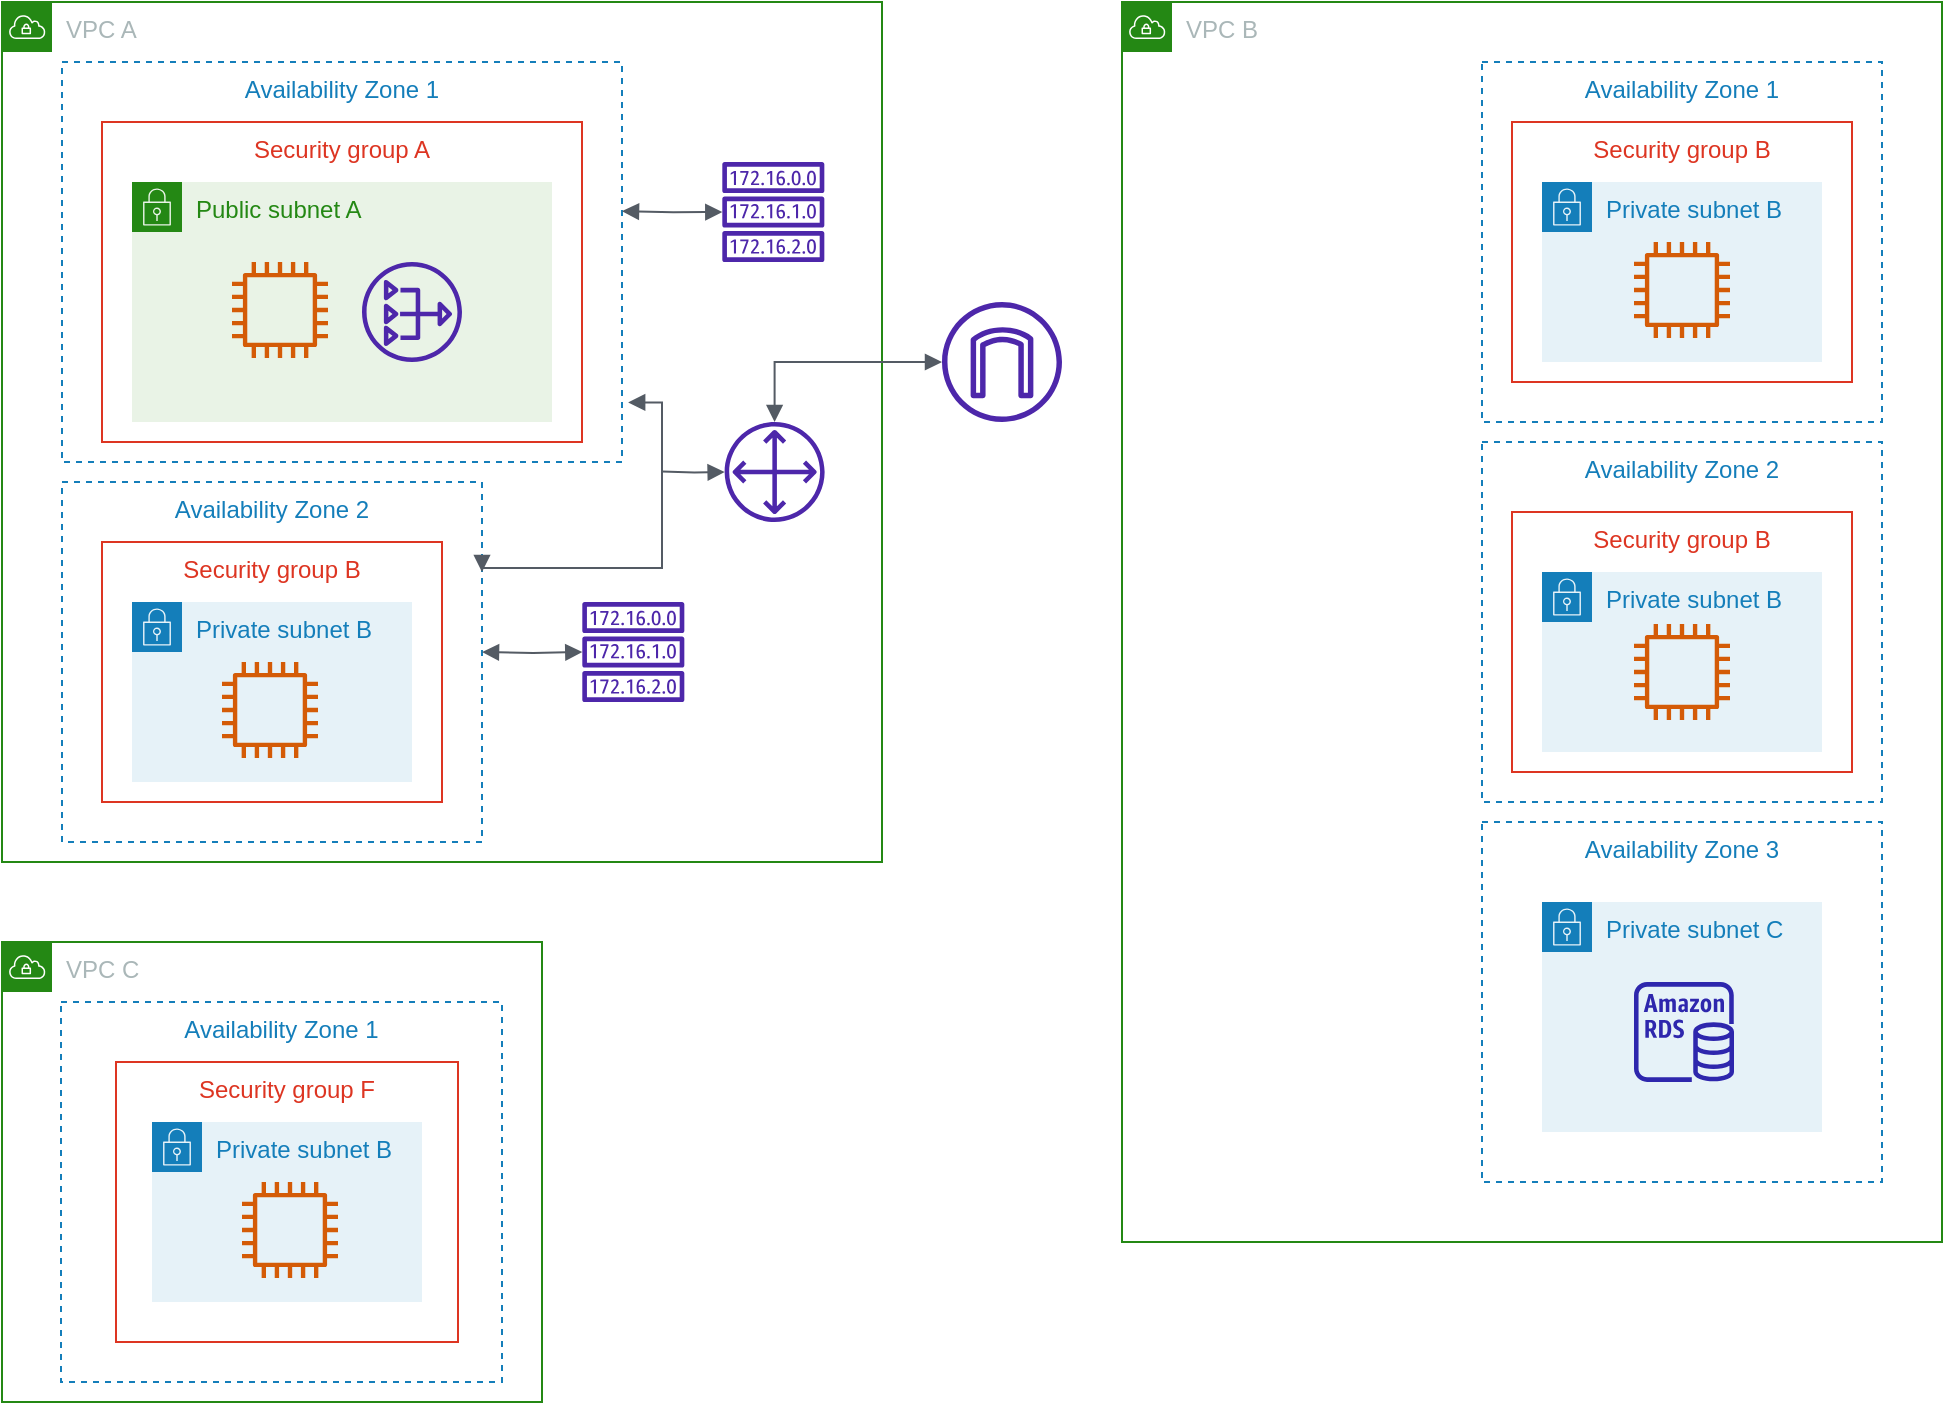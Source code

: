 <mxfile version="20.0.1" type="github">
  <diagram id="b4Cq_31_nNg7s_DnNTIQ" name="Page-1">
    <mxGraphModel dx="1289" dy="681" grid="1" gridSize="10" guides="1" tooltips="1" connect="1" arrows="1" fold="1" page="1" pageScale="1" pageWidth="850" pageHeight="1100" math="0" shadow="0">
      <root>
        <mxCell id="0" />
        <mxCell id="1" parent="0" />
        <mxCell id="XervCBjYGygY60m7b3KR-25" value="VPC A" style="points=[[0,0],[0.25,0],[0.5,0],[0.75,0],[1,0],[1,0.25],[1,0.5],[1,0.75],[1,1],[0.75,1],[0.5,1],[0.25,1],[0,1],[0,0.75],[0,0.5],[0,0.25]];outlineConnect=0;gradientColor=none;html=1;whiteSpace=wrap;fontSize=12;fontStyle=0;container=1;pointerEvents=0;collapsible=0;recursiveResize=0;shape=mxgraph.aws4.group;grIcon=mxgraph.aws4.group_vpc;strokeColor=#248814;fillColor=none;verticalAlign=top;align=left;spacingLeft=30;fontColor=#AAB7B8;dashed=0;" parent="1" vertex="1">
          <mxGeometry x="80" y="80" width="440" height="430" as="geometry" />
        </mxCell>
        <mxCell id="XervCBjYGygY60m7b3KR-27" value="Availability Zone 1" style="fillColor=none;strokeColor=#147EBA;dashed=1;verticalAlign=top;fontStyle=0;fontColor=#147EBA;" parent="XervCBjYGygY60m7b3KR-25" vertex="1">
          <mxGeometry x="30" y="30" width="280" height="200" as="geometry" />
        </mxCell>
        <mxCell id="XervCBjYGygY60m7b3KR-28" value="Availability Zone 2" style="fillColor=none;strokeColor=#147EBA;dashed=1;verticalAlign=top;fontStyle=0;fontColor=#147EBA;" parent="XervCBjYGygY60m7b3KR-25" vertex="1">
          <mxGeometry x="30" y="240" width="210" height="180" as="geometry" />
        </mxCell>
        <mxCell id="XervCBjYGygY60m7b3KR-3" value="Public subnet A" style="points=[[0,0],[0.25,0],[0.5,0],[0.75,0],[1,0],[1,0.25],[1,0.5],[1,0.75],[1,1],[0.75,1],[0.5,1],[0.25,1],[0,1],[0,0.75],[0,0.5],[0,0.25]];outlineConnect=0;gradientColor=none;html=1;whiteSpace=wrap;fontSize=12;fontStyle=0;container=1;pointerEvents=0;collapsible=0;recursiveResize=0;shape=mxgraph.aws4.group;grIcon=mxgraph.aws4.group_security_group;grStroke=0;strokeColor=#248814;fillColor=#E9F3E6;verticalAlign=top;align=left;spacingLeft=30;fontColor=#248814;dashed=0;" parent="XervCBjYGygY60m7b3KR-25" vertex="1">
          <mxGeometry x="65" y="90" width="210" height="120" as="geometry" />
        </mxCell>
        <mxCell id="XervCBjYGygY60m7b3KR-21" value="" style="sketch=0;outlineConnect=0;fontColor=#232F3E;gradientColor=none;fillColor=#D45B07;strokeColor=none;dashed=0;verticalLabelPosition=bottom;verticalAlign=top;align=center;html=1;fontSize=12;fontStyle=0;aspect=fixed;pointerEvents=1;shape=mxgraph.aws4.instance2;" parent="XervCBjYGygY60m7b3KR-3" vertex="1">
          <mxGeometry x="50" y="40" width="48" height="48" as="geometry" />
        </mxCell>
        <mxCell id="XervCBjYGygY60m7b3KR-30" value="" style="sketch=0;outlineConnect=0;fontColor=#232F3E;gradientColor=none;fillColor=#4D27AA;strokeColor=none;dashed=0;verticalLabelPosition=bottom;verticalAlign=top;align=center;html=1;fontSize=12;fontStyle=0;aspect=fixed;pointerEvents=1;shape=mxgraph.aws4.nat_gateway;" parent="XervCBjYGygY60m7b3KR-3" vertex="1">
          <mxGeometry x="115" y="40" width="50" height="50" as="geometry" />
        </mxCell>
        <mxCell id="XervCBjYGygY60m7b3KR-31" value="Security group A" style="fillColor=none;strokeColor=#DD3522;verticalAlign=top;fontStyle=0;fontColor=#DD3522;" parent="XervCBjYGygY60m7b3KR-25" vertex="1">
          <mxGeometry x="50" y="60" width="240" height="160" as="geometry" />
        </mxCell>
        <mxCell id="XervCBjYGygY60m7b3KR-33" value="Security group B" style="fillColor=none;strokeColor=#DD3522;verticalAlign=top;fontStyle=0;fontColor=#DD3522;" parent="XervCBjYGygY60m7b3KR-25" vertex="1">
          <mxGeometry x="50" y="270" width="170" height="130" as="geometry" />
        </mxCell>
        <mxCell id="XervCBjYGygY60m7b3KR-34" value="Private subnet B" style="points=[[0,0],[0.25,0],[0.5,0],[0.75,0],[1,0],[1,0.25],[1,0.5],[1,0.75],[1,1],[0.75,1],[0.5,1],[0.25,1],[0,1],[0,0.75],[0,0.5],[0,0.25]];outlineConnect=0;gradientColor=none;html=1;whiteSpace=wrap;fontSize=12;fontStyle=0;container=1;pointerEvents=0;collapsible=0;recursiveResize=0;shape=mxgraph.aws4.group;grIcon=mxgraph.aws4.group_security_group;grStroke=0;strokeColor=#147EBA;fillColor=#E6F2F8;verticalAlign=top;align=left;spacingLeft=30;fontColor=#147EBA;dashed=0;" parent="XervCBjYGygY60m7b3KR-25" vertex="1">
          <mxGeometry x="65" y="300" width="140" height="90" as="geometry" />
        </mxCell>
        <mxCell id="XervCBjYGygY60m7b3KR-38" value="" style="sketch=0;outlineConnect=0;fontColor=#232F3E;gradientColor=none;fillColor=#4D27AA;strokeColor=none;dashed=0;verticalLabelPosition=bottom;verticalAlign=top;align=center;html=1;fontSize=12;fontStyle=0;aspect=fixed;pointerEvents=1;shape=mxgraph.aws4.route_table;" parent="XervCBjYGygY60m7b3KR-25" vertex="1">
          <mxGeometry x="360" y="80" width="51.32" height="50" as="geometry" />
        </mxCell>
        <mxCell id="XervCBjYGygY60m7b3KR-39" value="" style="sketch=0;outlineConnect=0;fontColor=#232F3E;gradientColor=none;fillColor=#4D27AA;strokeColor=none;dashed=0;verticalLabelPosition=bottom;verticalAlign=top;align=center;html=1;fontSize=12;fontStyle=0;aspect=fixed;pointerEvents=1;shape=mxgraph.aws4.route_table;" parent="XervCBjYGygY60m7b3KR-25" vertex="1">
          <mxGeometry x="290" y="300" width="51.32" height="50" as="geometry" />
        </mxCell>
        <mxCell id="XervCBjYGygY60m7b3KR-35" value="" style="sketch=0;outlineConnect=0;fontColor=#232F3E;gradientColor=none;fillColor=#D45B07;strokeColor=none;dashed=0;verticalLabelPosition=bottom;verticalAlign=top;align=center;html=1;fontSize=12;fontStyle=0;aspect=fixed;pointerEvents=1;shape=mxgraph.aws4.instance2;" parent="XervCBjYGygY60m7b3KR-25" vertex="1">
          <mxGeometry x="110" y="330" width="48" height="48" as="geometry" />
        </mxCell>
        <mxCell id="XervCBjYGygY60m7b3KR-40" value="" style="sketch=0;outlineConnect=0;fontColor=#232F3E;gradientColor=none;fillColor=#4D27AA;strokeColor=none;dashed=0;verticalLabelPosition=bottom;verticalAlign=top;align=center;html=1;fontSize=12;fontStyle=0;aspect=fixed;pointerEvents=1;shape=mxgraph.aws4.customer_gateway;" parent="XervCBjYGygY60m7b3KR-25" vertex="1">
          <mxGeometry x="361.32" y="210" width="50" height="50" as="geometry" />
        </mxCell>
        <mxCell id="XervCBjYGygY60m7b3KR-44" value="" style="edgeStyle=orthogonalEdgeStyle;html=1;endArrow=block;elbow=vertical;startArrow=block;startFill=1;endFill=1;strokeColor=#545B64;rounded=0;" parent="XervCBjYGygY60m7b3KR-25" target="XervCBjYGygY60m7b3KR-38" edge="1">
          <mxGeometry width="100" relative="1" as="geometry">
            <mxPoint x="310" y="104.58" as="sourcePoint" />
            <mxPoint x="410" y="104.58" as="targetPoint" />
          </mxGeometry>
        </mxCell>
        <mxCell id="XervCBjYGygY60m7b3KR-46" value="" style="edgeStyle=orthogonalEdgeStyle;html=1;endArrow=block;elbow=vertical;startArrow=block;startFill=1;endFill=1;strokeColor=#545B64;rounded=0;" parent="XervCBjYGygY60m7b3KR-25" target="XervCBjYGygY60m7b3KR-39" edge="1">
          <mxGeometry width="100" relative="1" as="geometry">
            <mxPoint x="240" y="325" as="sourcePoint" />
            <mxPoint x="330" y="324.76" as="targetPoint" />
          </mxGeometry>
        </mxCell>
        <mxCell id="XervCBjYGygY60m7b3KR-47" value="" style="edgeStyle=orthogonalEdgeStyle;html=1;endArrow=block;elbow=vertical;startArrow=block;startFill=1;endFill=1;strokeColor=#545B64;rounded=0;exitX=1.011;exitY=0.851;exitDx=0;exitDy=0;exitPerimeter=0;entryX=1;entryY=0.25;entryDx=0;entryDy=0;" parent="XervCBjYGygY60m7b3KR-25" source="XervCBjYGygY60m7b3KR-27" target="XervCBjYGygY60m7b3KR-28" edge="1">
          <mxGeometry width="100" relative="1" as="geometry">
            <mxPoint x="300" y="220" as="sourcePoint" />
            <mxPoint x="400" y="220" as="targetPoint" />
            <Array as="points">
              <mxPoint x="330" y="200" />
              <mxPoint x="330" y="283" />
            </Array>
          </mxGeometry>
        </mxCell>
        <mxCell id="XervCBjYGygY60m7b3KR-49" value="" style="edgeStyle=orthogonalEdgeStyle;html=1;endArrow=block;elbow=vertical;startArrow=none;endFill=1;strokeColor=#545B64;rounded=0;" parent="XervCBjYGygY60m7b3KR-25" target="XervCBjYGygY60m7b3KR-40" edge="1">
          <mxGeometry width="100" relative="1" as="geometry">
            <mxPoint x="330" y="234.8" as="sourcePoint" />
            <mxPoint x="365" y="234.8" as="targetPoint" />
          </mxGeometry>
        </mxCell>
        <mxCell id="XervCBjYGygY60m7b3KR-26" value="VPC B" style="points=[[0,0],[0.25,0],[0.5,0],[0.75,0],[1,0],[1,0.25],[1,0.5],[1,0.75],[1,1],[0.75,1],[0.5,1],[0.25,1],[0,1],[0,0.75],[0,0.5],[0,0.25]];outlineConnect=0;gradientColor=none;html=1;whiteSpace=wrap;fontSize=12;fontStyle=0;container=1;pointerEvents=0;collapsible=0;recursiveResize=0;shape=mxgraph.aws4.group;grIcon=mxgraph.aws4.group_vpc;strokeColor=#248814;fillColor=none;verticalAlign=top;align=left;spacingLeft=30;fontColor=#AAB7B8;dashed=0;" parent="1" vertex="1">
          <mxGeometry x="640" y="80" width="410" height="620" as="geometry" />
        </mxCell>
        <mxCell id="XervCBjYGygY60m7b3KR-70" value="" style="group" parent="XervCBjYGygY60m7b3KR-26" vertex="1" connectable="0">
          <mxGeometry x="180" y="30" width="200" height="560" as="geometry" />
        </mxCell>
        <mxCell id="XervCBjYGygY60m7b3KR-61" value="Availability Zone 2" style="fillColor=none;strokeColor=#147EBA;dashed=1;verticalAlign=top;fontStyle=0;fontColor=#147EBA;" parent="XervCBjYGygY60m7b3KR-70" vertex="1">
          <mxGeometry y="190" width="200" height="180" as="geometry" />
        </mxCell>
        <mxCell id="XervCBjYGygY60m7b3KR-51" value="Availability Zone 1" style="fillColor=none;strokeColor=#147EBA;dashed=1;verticalAlign=top;fontStyle=0;fontColor=#147EBA;" parent="XervCBjYGygY60m7b3KR-70" vertex="1">
          <mxGeometry width="200" height="180" as="geometry" />
        </mxCell>
        <mxCell id="XervCBjYGygY60m7b3KR-55" value="Security group B" style="fillColor=none;strokeColor=#DD3522;verticalAlign=top;fontStyle=0;fontColor=#DD3522;" parent="XervCBjYGygY60m7b3KR-70" vertex="1">
          <mxGeometry x="15" y="225" width="170" height="130" as="geometry" />
        </mxCell>
        <mxCell id="XervCBjYGygY60m7b3KR-56" value="Private subnet B" style="points=[[0,0],[0.25,0],[0.5,0],[0.75,0],[1,0],[1,0.25],[1,0.5],[1,0.75],[1,1],[0.75,1],[0.5,1],[0.25,1],[0,1],[0,0.75],[0,0.5],[0,0.25]];outlineConnect=0;gradientColor=none;html=1;whiteSpace=wrap;fontSize=12;fontStyle=0;container=1;pointerEvents=0;collapsible=0;recursiveResize=0;shape=mxgraph.aws4.group;grIcon=mxgraph.aws4.group_security_group;grStroke=0;strokeColor=#147EBA;fillColor=#E6F2F8;verticalAlign=top;align=left;spacingLeft=30;fontColor=#147EBA;dashed=0;" parent="XervCBjYGygY60m7b3KR-70" vertex="1">
          <mxGeometry x="30" y="255" width="140" height="90" as="geometry" />
        </mxCell>
        <mxCell id="XervCBjYGygY60m7b3KR-59" value="Security group B" style="fillColor=none;strokeColor=#DD3522;verticalAlign=top;fontStyle=0;fontColor=#DD3522;" parent="XervCBjYGygY60m7b3KR-70" vertex="1">
          <mxGeometry x="15" y="30" width="170" height="130" as="geometry" />
        </mxCell>
        <mxCell id="XervCBjYGygY60m7b3KR-60" value="Private subnet B" style="points=[[0,0],[0.25,0],[0.5,0],[0.75,0],[1,0],[1,0.25],[1,0.5],[1,0.75],[1,1],[0.75,1],[0.5,1],[0.25,1],[0,1],[0,0.75],[0,0.5],[0,0.25]];outlineConnect=0;gradientColor=none;html=1;whiteSpace=wrap;fontSize=12;fontStyle=0;container=1;pointerEvents=0;collapsible=0;recursiveResize=0;shape=mxgraph.aws4.group;grIcon=mxgraph.aws4.group_security_group;grStroke=0;strokeColor=#147EBA;fillColor=#E6F2F8;verticalAlign=top;align=left;spacingLeft=30;fontColor=#147EBA;dashed=0;" parent="XervCBjYGygY60m7b3KR-70" vertex="1">
          <mxGeometry x="30" y="60" width="140" height="90" as="geometry" />
        </mxCell>
        <mxCell id="XervCBjYGygY60m7b3KR-62" value="Availability Zone 3" style="fillColor=none;strokeColor=#147EBA;dashed=1;verticalAlign=top;fontStyle=0;fontColor=#147EBA;" parent="XervCBjYGygY60m7b3KR-70" vertex="1">
          <mxGeometry y="380" width="200" height="180" as="geometry" />
        </mxCell>
        <mxCell id="XervCBjYGygY60m7b3KR-64" value="Private subnet C" style="points=[[0,0],[0.25,0],[0.5,0],[0.75,0],[1,0],[1,0.25],[1,0.5],[1,0.75],[1,1],[0.75,1],[0.5,1],[0.25,1],[0,1],[0,0.75],[0,0.5],[0,0.25]];outlineConnect=0;gradientColor=none;html=1;whiteSpace=wrap;fontSize=12;fontStyle=0;container=1;pointerEvents=0;collapsible=0;recursiveResize=0;shape=mxgraph.aws4.group;grIcon=mxgraph.aws4.group_security_group;grStroke=0;strokeColor=#147EBA;fillColor=#E6F2F8;verticalAlign=top;align=left;spacingLeft=30;fontColor=#147EBA;dashed=0;" parent="XervCBjYGygY60m7b3KR-70" vertex="1">
          <mxGeometry x="30" y="420" width="140" height="115" as="geometry" />
        </mxCell>
        <mxCell id="XervCBjYGygY60m7b3KR-65" value="" style="sketch=0;outlineConnect=0;fontColor=#232F3E;gradientColor=none;fillColor=#D45B07;strokeColor=none;dashed=0;verticalLabelPosition=bottom;verticalAlign=top;align=center;html=1;fontSize=12;fontStyle=0;aspect=fixed;pointerEvents=1;shape=mxgraph.aws4.instance2;" parent="XervCBjYGygY60m7b3KR-70" vertex="1">
          <mxGeometry x="76" y="90" width="48" height="48" as="geometry" />
        </mxCell>
        <mxCell id="XervCBjYGygY60m7b3KR-69" value="" style="sketch=0;outlineConnect=0;fontColor=#232F3E;gradientColor=none;fillColor=#D45B07;strokeColor=none;dashed=0;verticalLabelPosition=bottom;verticalAlign=top;align=center;html=1;fontSize=12;fontStyle=0;aspect=fixed;pointerEvents=1;shape=mxgraph.aws4.instance2;" parent="XervCBjYGygY60m7b3KR-70" vertex="1">
          <mxGeometry x="76" y="281" width="48" height="48" as="geometry" />
        </mxCell>
        <mxCell id="XervCBjYGygY60m7b3KR-74" value="" style="sketch=0;outlineConnect=0;fontColor=#232F3E;gradientColor=none;fillColor=#2E27AD;strokeColor=none;dashed=0;verticalLabelPosition=bottom;verticalAlign=top;align=center;html=1;fontSize=12;fontStyle=0;aspect=fixed;pointerEvents=1;shape=mxgraph.aws4.rds_instance;" parent="XervCBjYGygY60m7b3KR-70" vertex="1">
          <mxGeometry x="76" y="460" width="50" height="50" as="geometry" />
        </mxCell>
        <mxCell id="XervCBjYGygY60m7b3KR-37" value="" style="sketch=0;outlineConnect=0;fontColor=#232F3E;gradientColor=none;fillColor=#4D27AA;strokeColor=none;dashed=0;verticalLabelPosition=bottom;verticalAlign=top;align=center;html=1;fontSize=12;fontStyle=0;aspect=fixed;pointerEvents=1;shape=mxgraph.aws4.internet_gateway;" parent="1" vertex="1">
          <mxGeometry x="550" y="230" width="60" height="60" as="geometry" />
        </mxCell>
        <mxCell id="XervCBjYGygY60m7b3KR-50" value="" style="edgeStyle=orthogonalEdgeStyle;html=1;endArrow=block;elbow=vertical;startArrow=block;startFill=1;endFill=1;strokeColor=#545B64;rounded=0;" parent="1" source="XervCBjYGygY60m7b3KR-40" target="XervCBjYGygY60m7b3KR-37" edge="1">
          <mxGeometry width="100" relative="1" as="geometry">
            <mxPoint x="450" y="260" as="sourcePoint" />
            <mxPoint x="550" y="260" as="targetPoint" />
            <Array as="points">
              <mxPoint x="466" y="260" />
            </Array>
          </mxGeometry>
        </mxCell>
        <mxCell id="XervCBjYGygY60m7b3KR-71" value="VPC C" style="points=[[0,0],[0.25,0],[0.5,0],[0.75,0],[1,0],[1,0.25],[1,0.5],[1,0.75],[1,1],[0.75,1],[0.5,1],[0.25,1],[0,1],[0,0.75],[0,0.5],[0,0.25]];outlineConnect=0;gradientColor=none;html=1;whiteSpace=wrap;fontSize=12;fontStyle=0;container=1;pointerEvents=0;collapsible=0;recursiveResize=0;shape=mxgraph.aws4.group;grIcon=mxgraph.aws4.group_vpc;strokeColor=#248814;fillColor=none;verticalAlign=top;align=left;spacingLeft=30;fontColor=#AAB7B8;dashed=0;" parent="1" vertex="1">
          <mxGeometry x="80" y="550" width="270" height="230" as="geometry" />
        </mxCell>
        <mxCell id="XervCBjYGygY60m7b3KR-72" value="Availability Zone 1" style="fillColor=none;strokeColor=#147EBA;dashed=1;verticalAlign=top;fontStyle=0;fontColor=#147EBA;" parent="XervCBjYGygY60m7b3KR-71" vertex="1">
          <mxGeometry x="29.5" y="30" width="220.5" height="190" as="geometry" />
        </mxCell>
        <mxCell id="XervCBjYGygY60m7b3KR-73" value="Security group F" style="fillColor=none;strokeColor=#DD3522;verticalAlign=top;fontStyle=0;fontColor=#DD3522;" parent="XervCBjYGygY60m7b3KR-71" vertex="1">
          <mxGeometry x="57" y="60" width="171" height="140" as="geometry" />
        </mxCell>
        <mxCell id="XervCBjYGygY60m7b3KR-75" value="Private subnet B" style="points=[[0,0],[0.25,0],[0.5,0],[0.75,0],[1,0],[1,0.25],[1,0.5],[1,0.75],[1,1],[0.75,1],[0.5,1],[0.25,1],[0,1],[0,0.75],[0,0.5],[0,0.25]];outlineConnect=0;gradientColor=none;html=1;whiteSpace=wrap;fontSize=12;fontStyle=0;container=1;pointerEvents=0;collapsible=0;recursiveResize=0;shape=mxgraph.aws4.group;grIcon=mxgraph.aws4.group_security_group;grStroke=0;strokeColor=#147EBA;fillColor=#E6F2F8;verticalAlign=top;align=left;spacingLeft=30;fontColor=#147EBA;dashed=0;" parent="XervCBjYGygY60m7b3KR-71" vertex="1">
          <mxGeometry x="75" y="90" width="135" height="90" as="geometry" />
        </mxCell>
        <mxCell id="XervCBjYGygY60m7b3KR-76" value="" style="sketch=0;outlineConnect=0;fontColor=#232F3E;gradientColor=none;fillColor=#D45B07;strokeColor=none;dashed=0;verticalLabelPosition=bottom;verticalAlign=top;align=center;html=1;fontSize=12;fontStyle=0;aspect=fixed;pointerEvents=1;shape=mxgraph.aws4.instance2;" parent="XervCBjYGygY60m7b3KR-75" vertex="1">
          <mxGeometry x="45" y="30" width="48" height="48" as="geometry" />
        </mxCell>
      </root>
    </mxGraphModel>
  </diagram>
</mxfile>
